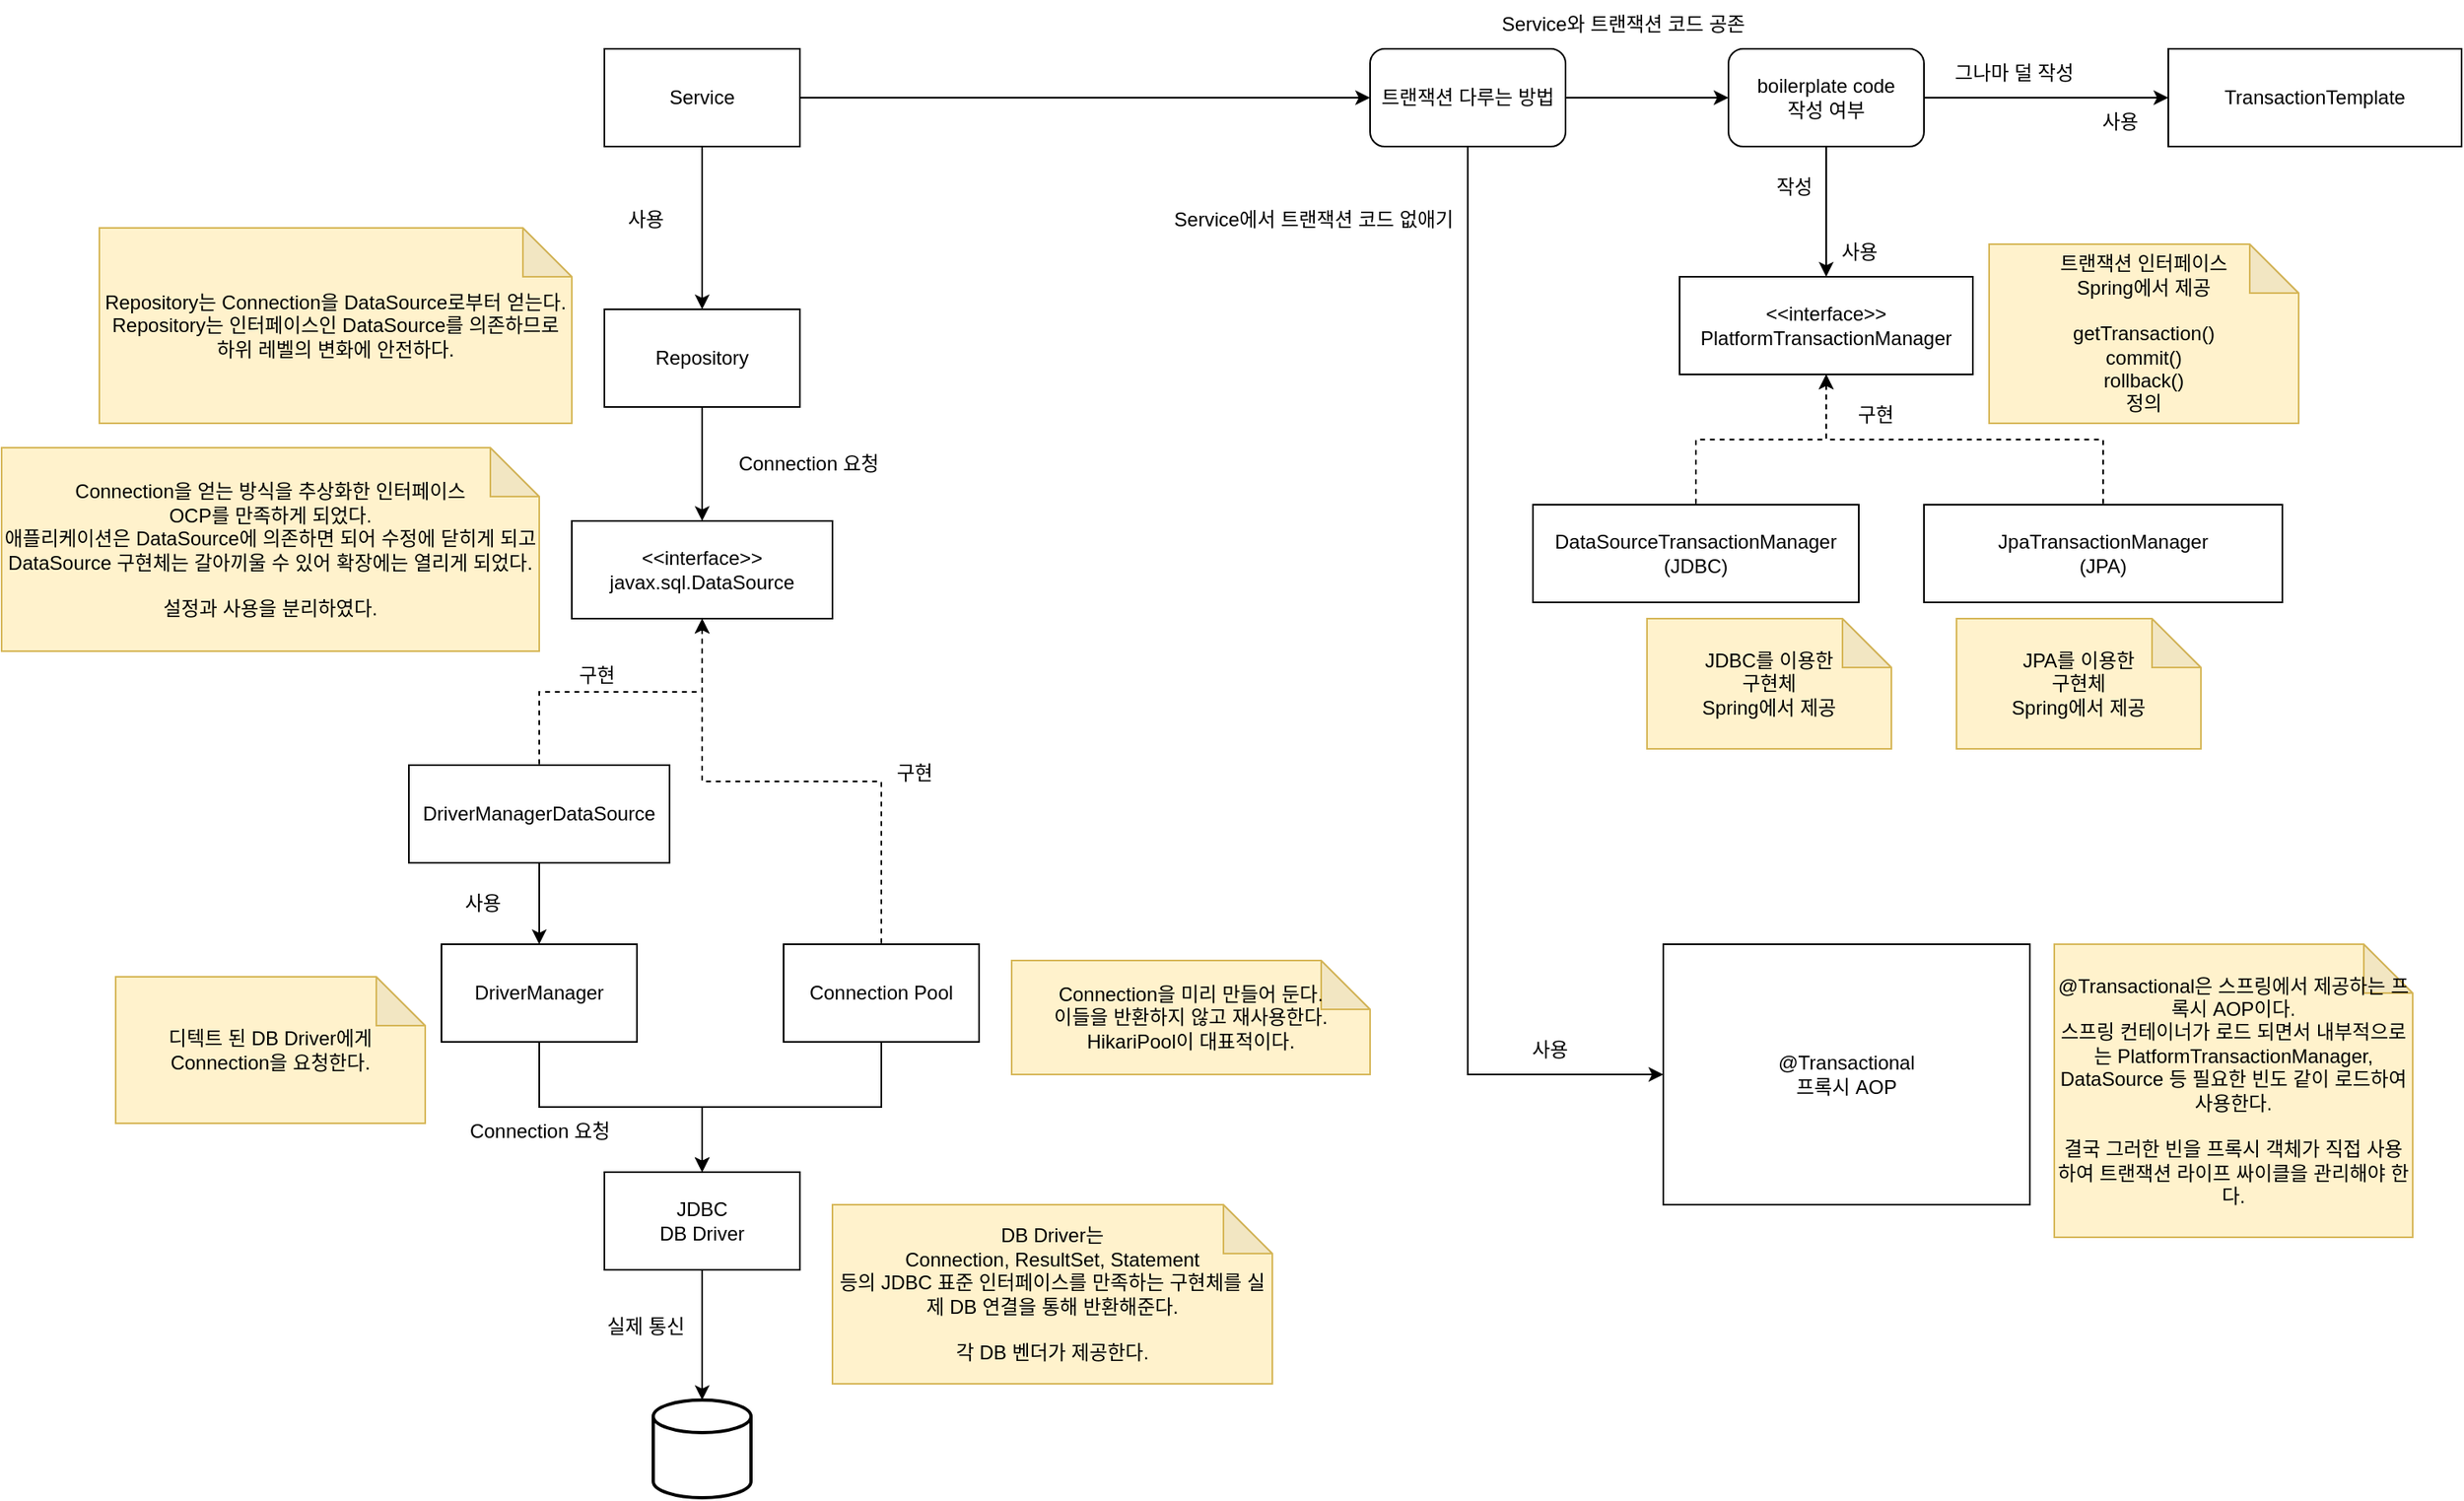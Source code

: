 <mxfile version="20.3.0" type="device"><diagram id="6nBcCKOb7mDcD9y_mM_5" name="페이지-1"><mxGraphModel dx="2156" dy="1051" grid="1" gridSize="10" guides="1" tooltips="1" connect="1" arrows="1" fold="1" page="1" pageScale="1" pageWidth="1654" pageHeight="1169" math="0" shadow="0"><root><mxCell id="0"/><mxCell id="1" parent="0"/><mxCell id="kfDnqrL624GzK84KfUki-1" value="" style="strokeWidth=2;html=1;shape=mxgraph.flowchart.database;whiteSpace=wrap;" parent="1" vertex="1"><mxGeometry x="500" y="900" width="60" height="60" as="geometry"/></mxCell><mxCell id="kfDnqrL624GzK84KfUki-3" style="edgeStyle=orthogonalEdgeStyle;rounded=0;orthogonalLoop=1;jettySize=auto;html=1;entryX=0.5;entryY=0;entryDx=0;entryDy=0;entryPerimeter=0;" parent="1" source="kfDnqrL624GzK84KfUki-2" target="kfDnqrL624GzK84KfUki-1" edge="1"><mxGeometry relative="1" as="geometry"/></mxCell><mxCell id="kfDnqrL624GzK84KfUki-2" value="JDBC&lt;br&gt;DB Driver" style="rounded=0;whiteSpace=wrap;html=1;" parent="1" vertex="1"><mxGeometry x="470" y="760" width="120" height="60" as="geometry"/></mxCell><mxCell id="kfDnqrL624GzK84KfUki-4" value="DB Driver는&lt;br&gt;Connection, ResultSet, Statement&lt;br&gt;등의 JDBC 표준 인터페이스를 만족하는 구현체를 실제 DB 연결을 통해 반환해준다.&lt;br&gt;&lt;br&gt;각 DB 벤더가 제공한다." style="shape=note;whiteSpace=wrap;html=1;backgroundOutline=1;darkOpacity=0.05;fillColor=#fff2cc;strokeColor=#d6b656;" parent="1" vertex="1"><mxGeometry x="610" y="780" width="270" height="110" as="geometry"/></mxCell><mxCell id="kfDnqrL624GzK84KfUki-6" style="edgeStyle=orthogonalEdgeStyle;rounded=0;orthogonalLoop=1;jettySize=auto;html=1;" parent="1" source="kfDnqrL624GzK84KfUki-5" target="kfDnqrL624GzK84KfUki-2" edge="1"><mxGeometry relative="1" as="geometry"/></mxCell><mxCell id="kfDnqrL624GzK84KfUki-5" value="DriverManager" style="rounded=0;whiteSpace=wrap;html=1;" parent="1" vertex="1"><mxGeometry x="370" y="620" width="120" height="60" as="geometry"/></mxCell><mxCell id="kfDnqrL624GzK84KfUki-7" value="디텍트 된 DB Driver에게&lt;br&gt;Connection을 요청한다." style="shape=note;whiteSpace=wrap;html=1;backgroundOutline=1;darkOpacity=0.05;fillColor=#fff2cc;strokeColor=#d6b656;" parent="1" vertex="1"><mxGeometry x="170" y="640" width="190" height="90" as="geometry"/></mxCell><mxCell id="kfDnqrL624GzK84KfUki-8" value="Connection 요청" style="text;html=1;align=center;verticalAlign=middle;resizable=0;points=[];autosize=1;strokeColor=none;fillColor=none;" parent="1" vertex="1"><mxGeometry x="375" y="720" width="110" height="30" as="geometry"/></mxCell><mxCell id="kfDnqrL624GzK84KfUki-9" value="실제 통신" style="text;html=1;align=center;verticalAlign=middle;resizable=0;points=[];autosize=1;strokeColor=none;fillColor=none;" parent="1" vertex="1"><mxGeometry x="460" y="840" width="70" height="30" as="geometry"/></mxCell><mxCell id="kfDnqrL624GzK84KfUki-11" style="edgeStyle=orthogonalEdgeStyle;rounded=0;orthogonalLoop=1;jettySize=auto;html=1;" parent="1" source="kfDnqrL624GzK84KfUki-10" target="kfDnqrL624GzK84KfUki-2" edge="1"><mxGeometry relative="1" as="geometry"/></mxCell><mxCell id="kfDnqrL624GzK84KfUki-10" value="Connection Pool" style="rounded=0;whiteSpace=wrap;html=1;" parent="1" vertex="1"><mxGeometry x="580" y="620" width="120" height="60" as="geometry"/></mxCell><mxCell id="kfDnqrL624GzK84KfUki-12" value="Connection을 미리 만들어 둔다.&lt;br&gt;이들을 반환하지 않고 재사용한다.&lt;br&gt;HikariPool이 대표적이다." style="shape=note;whiteSpace=wrap;html=1;backgroundOutline=1;darkOpacity=0.05;fillColor=#fff2cc;strokeColor=#d6b656;" parent="1" vertex="1"><mxGeometry x="720" y="630" width="220" height="70" as="geometry"/></mxCell><mxCell id="kfDnqrL624GzK84KfUki-14" style="edgeStyle=orthogonalEdgeStyle;rounded=0;orthogonalLoop=1;jettySize=auto;html=1;dashed=1;startArrow=classic;startFill=1;endArrow=none;endFill=0;entryX=0.5;entryY=0;entryDx=0;entryDy=0;exitX=0.5;exitY=1;exitDx=0;exitDy=0;" parent="1" source="kfDnqrL624GzK84KfUki-13" target="kfDnqrL624GzK84KfUki-16" edge="1"><mxGeometry relative="1" as="geometry"/></mxCell><mxCell id="kfDnqrL624GzK84KfUki-15" style="edgeStyle=orthogonalEdgeStyle;rounded=0;orthogonalLoop=1;jettySize=auto;html=1;dashed=1;startArrow=classic;startFill=1;endArrow=none;endFill=0;" parent="1" source="kfDnqrL624GzK84KfUki-13" target="kfDnqrL624GzK84KfUki-10" edge="1"><mxGeometry relative="1" as="geometry"/></mxCell><mxCell id="kfDnqrL624GzK84KfUki-13" value="&amp;lt;&amp;lt;interface&amp;gt;&amp;gt;&lt;br&gt;javax.sql.DataSource" style="rounded=0;whiteSpace=wrap;html=1;" parent="1" vertex="1"><mxGeometry x="450" y="360" width="160" height="60" as="geometry"/></mxCell><mxCell id="kfDnqrL624GzK84KfUki-18" style="edgeStyle=orthogonalEdgeStyle;rounded=0;orthogonalLoop=1;jettySize=auto;html=1;entryX=0.5;entryY=0;entryDx=0;entryDy=0;startArrow=none;startFill=0;endArrow=classic;endFill=1;" parent="1" source="kfDnqrL624GzK84KfUki-16" target="kfDnqrL624GzK84KfUki-5" edge="1"><mxGeometry relative="1" as="geometry"/></mxCell><mxCell id="kfDnqrL624GzK84KfUki-16" value="DriverManagerDataSource" style="rounded=0;whiteSpace=wrap;html=1;" parent="1" vertex="1"><mxGeometry x="350" y="510" width="160" height="60" as="geometry"/></mxCell><mxCell id="kfDnqrL624GzK84KfUki-19" value="사용" style="text;html=1;align=center;verticalAlign=middle;resizable=0;points=[];autosize=1;strokeColor=none;fillColor=none;" parent="1" vertex="1"><mxGeometry x="375" y="580" width="40" height="30" as="geometry"/></mxCell><mxCell id="kfDnqrL624GzK84KfUki-20" value="구현" style="text;html=1;align=center;verticalAlign=middle;resizable=0;points=[];autosize=1;strokeColor=none;fillColor=none;" parent="1" vertex="1"><mxGeometry x="445" y="440" width="40" height="30" as="geometry"/></mxCell><mxCell id="kfDnqrL624GzK84KfUki-21" value="구현" style="text;html=1;align=center;verticalAlign=middle;resizable=0;points=[];autosize=1;strokeColor=none;fillColor=none;" parent="1" vertex="1"><mxGeometry x="640" y="500" width="40" height="30" as="geometry"/></mxCell><mxCell id="kfDnqrL624GzK84KfUki-22" value="Connection을 얻는 방식을 추상화한 인터페이스&lt;br&gt;OCP를 만족하게 되었다.&lt;br&gt;애플리케이션은 DataSource에 의존하면 되어 수정에 닫히게 되고&lt;br&gt;DataSource 구현체는 갈아끼울 수 있어 확장에는 열리게 되었다.&lt;br&gt;&lt;br&gt;설정과 사용을 분리하였다." style="shape=note;whiteSpace=wrap;html=1;backgroundOutline=1;darkOpacity=0.05;fillColor=#fff2cc;strokeColor=#d6b656;" parent="1" vertex="1"><mxGeometry x="100" y="315" width="330" height="125" as="geometry"/></mxCell><mxCell id="kfDnqrL624GzK84KfUki-24" style="edgeStyle=orthogonalEdgeStyle;rounded=0;orthogonalLoop=1;jettySize=auto;html=1;entryX=0.5;entryY=0;entryDx=0;entryDy=0;startArrow=none;startFill=0;endArrow=classic;endFill=1;" parent="1" source="kfDnqrL624GzK84KfUki-23" target="kfDnqrL624GzK84KfUki-13" edge="1"><mxGeometry relative="1" as="geometry"/></mxCell><mxCell id="kfDnqrL624GzK84KfUki-23" value="Repository" style="whiteSpace=wrap;html=1;" parent="1" vertex="1"><mxGeometry x="470" y="230" width="120" height="60" as="geometry"/></mxCell><mxCell id="kfDnqrL624GzK84KfUki-25" value="Connection 요청" style="text;html=1;align=center;verticalAlign=middle;resizable=0;points=[];autosize=1;strokeColor=none;fillColor=none;" parent="1" vertex="1"><mxGeometry x="540" y="310" width="110" height="30" as="geometry"/></mxCell><mxCell id="kfDnqrL624GzK84KfUki-26" value="Repository는 Connection을 DataSource로부터 얻는다.&lt;br&gt;Repository는 인터페이스인 DataSource를 의존하므로&lt;br&gt;하위 레벨의 변화에 안전하다." style="shape=note;whiteSpace=wrap;html=1;backgroundOutline=1;darkOpacity=0.05;fillColor=#fff2cc;strokeColor=#d6b656;" parent="1" vertex="1"><mxGeometry x="160" y="180" width="290" height="120" as="geometry"/></mxCell><mxCell id="rnXQR04jweJX5EKfFEty-2" style="edgeStyle=orthogonalEdgeStyle;rounded=0;orthogonalLoop=1;jettySize=auto;html=1;entryX=0.5;entryY=0;entryDx=0;entryDy=0;" parent="1" source="rnXQR04jweJX5EKfFEty-1" target="kfDnqrL624GzK84KfUki-23" edge="1"><mxGeometry relative="1" as="geometry"/></mxCell><mxCell id="fQA-4ED3IPbFf8vXL2HV-2" style="edgeStyle=orthogonalEdgeStyle;rounded=0;orthogonalLoop=1;jettySize=auto;html=1;entryX=0;entryY=0.5;entryDx=0;entryDy=0;" parent="1" source="rnXQR04jweJX5EKfFEty-1" target="ptIf9K0cWGa7rzqqFfml-1" edge="1"><mxGeometry relative="1" as="geometry"/></mxCell><mxCell id="rnXQR04jweJX5EKfFEty-1" value="Service" style="whiteSpace=wrap;html=1;" parent="1" vertex="1"><mxGeometry x="470" y="70" width="120" height="60" as="geometry"/></mxCell><mxCell id="rnXQR04jweJX5EKfFEty-3" value="사용" style="text;html=1;align=center;verticalAlign=middle;resizable=0;points=[];autosize=1;strokeColor=none;fillColor=none;" parent="1" vertex="1"><mxGeometry x="475" y="160" width="40" height="30" as="geometry"/></mxCell><mxCell id="rnXQR04jweJX5EKfFEty-4" value="&amp;lt;&amp;lt;interface&amp;gt;&amp;gt;&lt;br&gt;PlatformTransactionManager" style="whiteSpace=wrap;html=1;" parent="1" vertex="1"><mxGeometry x="1130" y="210" width="180" height="60" as="geometry"/></mxCell><mxCell id="rnXQR04jweJX5EKfFEty-6" value="작성" style="text;html=1;align=center;verticalAlign=middle;resizable=0;points=[];autosize=1;strokeColor=none;fillColor=none;" parent="1" vertex="1"><mxGeometry x="1180" y="140" width="40" height="30" as="geometry"/></mxCell><mxCell id="rnXQR04jweJX5EKfFEty-8" value="JpaTransactionManager&lt;br&gt;(JPA)" style="whiteSpace=wrap;html=1;" parent="1" vertex="1"><mxGeometry x="1280" y="350" width="220" height="60" as="geometry"/></mxCell><mxCell id="rnXQR04jweJX5EKfFEty-9" style="edgeStyle=orthogonalEdgeStyle;rounded=0;orthogonalLoop=1;jettySize=auto;html=1;dashed=1;startArrow=classic;startFill=1;endArrow=none;endFill=0;entryX=0.5;entryY=0;entryDx=0;entryDy=0;exitX=0.5;exitY=1;exitDx=0;exitDy=0;" parent="1" source="rnXQR04jweJX5EKfFEty-4" target="rnXQR04jweJX5EKfFEty-7" edge="1"><mxGeometry relative="1" as="geometry"><mxPoint x="930" y="180" as="sourcePoint"/><mxPoint x="1040" y="380" as="targetPoint"/></mxGeometry></mxCell><mxCell id="rnXQR04jweJX5EKfFEty-10" style="edgeStyle=orthogonalEdgeStyle;rounded=0;orthogonalLoop=1;jettySize=auto;html=1;dashed=1;startArrow=classic;startFill=1;endArrow=none;endFill=0;entryX=0.5;entryY=0;entryDx=0;entryDy=0;exitX=0.5;exitY=1;exitDx=0;exitDy=0;" parent="1" source="rnXQR04jweJX5EKfFEty-4" target="rnXQR04jweJX5EKfFEty-8" edge="1"><mxGeometry relative="1" as="geometry"><mxPoint x="1230" y="280" as="sourcePoint"/><mxPoint x="1140" y="340" as="targetPoint"/></mxGeometry></mxCell><mxCell id="rnXQR04jweJX5EKfFEty-11" value="구현" style="text;html=1;align=center;verticalAlign=middle;resizable=0;points=[];autosize=1;strokeColor=none;fillColor=none;" parent="1" vertex="1"><mxGeometry x="1230" y="280" width="40" height="30" as="geometry"/></mxCell><mxCell id="rnXQR04jweJX5EKfFEty-12" value="트랜잭션 인터페이스&lt;br&gt;Spring에서 제공&lt;br&gt;&lt;br&gt;getTransaction()&lt;br&gt;commit()&lt;br&gt;rollback()&lt;br&gt;정의" style="shape=note;whiteSpace=wrap;html=1;backgroundOutline=1;darkOpacity=0.05;fillColor=#fff2cc;strokeColor=#d6b656;" parent="1" vertex="1"><mxGeometry x="1320" y="190" width="190" height="110" as="geometry"/></mxCell><mxCell id="rnXQR04jweJX5EKfFEty-13" value="JDBC를 이용한&lt;br&gt;구현체&lt;br&gt;Spring에서 제공" style="shape=note;whiteSpace=wrap;html=1;backgroundOutline=1;darkOpacity=0.05;fillColor=#fff2cc;strokeColor=#d6b656;" parent="1" vertex="1"><mxGeometry x="1110" y="420" width="150" height="80" as="geometry"/></mxCell><mxCell id="rnXQR04jweJX5EKfFEty-14" value="JPA를 이용한&lt;br&gt;구현체&lt;br&gt;Spring에서 제공" style="shape=note;whiteSpace=wrap;html=1;backgroundOutline=1;darkOpacity=0.05;fillColor=#fff2cc;strokeColor=#d6b656;" parent="1" vertex="1"><mxGeometry x="1300" y="420" width="150" height="80" as="geometry"/></mxCell><mxCell id="ptIf9K0cWGa7rzqqFfml-3" style="edgeStyle=orthogonalEdgeStyle;rounded=0;orthogonalLoop=1;jettySize=auto;html=1;entryX=0;entryY=0.5;entryDx=0;entryDy=0;" parent="1" source="ptIf9K0cWGa7rzqqFfml-1" target="ptIf9K0cWGa7rzqqFfml-5" edge="1"><mxGeometry relative="1" as="geometry"><mxPoint x="1000" y="580" as="targetPoint"/><Array as="points"><mxPoint x="1000" y="700"/></Array></mxGeometry></mxCell><mxCell id="fQA-4ED3IPbFf8vXL2HV-7" style="edgeStyle=orthogonalEdgeStyle;rounded=0;orthogonalLoop=1;jettySize=auto;html=1;exitX=1;exitY=0.5;exitDx=0;exitDy=0;entryX=0;entryY=0.5;entryDx=0;entryDy=0;" parent="1" source="ptIf9K0cWGa7rzqqFfml-1" target="fQA-4ED3IPbFf8vXL2HV-6" edge="1"><mxGeometry relative="1" as="geometry"/></mxCell><mxCell id="ptIf9K0cWGa7rzqqFfml-1" value="트랜잭션 다루는 방법" style="rounded=1;whiteSpace=wrap;html=1;" parent="1" vertex="1"><mxGeometry x="940" y="70" width="120" height="60" as="geometry"/></mxCell><mxCell id="ptIf9K0cWGa7rzqqFfml-2" value="Service와 트랜잭션 코드 공존" style="text;html=1;align=center;verticalAlign=middle;resizable=0;points=[];autosize=1;strokeColor=none;fillColor=none;" parent="1" vertex="1"><mxGeometry x="1010" y="40" width="170" height="30" as="geometry"/></mxCell><mxCell id="rnXQR04jweJX5EKfFEty-7" value="DataSourceTransactionManager&lt;br&gt;(JDBC)" style="whiteSpace=wrap;html=1;" parent="1" vertex="1"><mxGeometry x="1040" y="350" width="200" height="60" as="geometry"/></mxCell><mxCell id="ptIf9K0cWGa7rzqqFfml-4" value="Service에서 트랜잭션 코드 없애기" style="text;html=1;align=center;verticalAlign=middle;resizable=0;points=[];autosize=1;strokeColor=none;fillColor=none;" parent="1" vertex="1"><mxGeometry x="810" y="160" width="190" height="30" as="geometry"/></mxCell><mxCell id="ptIf9K0cWGa7rzqqFfml-5" value="@Transactional&lt;br&gt;프록시 AOP" style="rounded=0;whiteSpace=wrap;html=1;" parent="1" vertex="1"><mxGeometry x="1120" y="620" width="225" height="160" as="geometry"/></mxCell><mxCell id="fQA-4ED3IPbFf8vXL2HV-1" value="TransactionTemplate" style="whiteSpace=wrap;html=1;" parent="1" vertex="1"><mxGeometry x="1430" y="70" width="180" height="60" as="geometry"/></mxCell><mxCell id="fQA-4ED3IPbFf8vXL2HV-5" value="그나마 덜 작성" style="text;html=1;align=center;verticalAlign=middle;resizable=0;points=[];autosize=1;strokeColor=none;fillColor=none;" parent="1" vertex="1"><mxGeometry x="1290" y="70" width="90" height="30" as="geometry"/></mxCell><mxCell id="fQA-4ED3IPbFf8vXL2HV-8" style="edgeStyle=orthogonalEdgeStyle;rounded=0;orthogonalLoop=1;jettySize=auto;html=1;" parent="1" source="fQA-4ED3IPbFf8vXL2HV-6" target="fQA-4ED3IPbFf8vXL2HV-1" edge="1"><mxGeometry relative="1" as="geometry"/></mxCell><mxCell id="fQA-4ED3IPbFf8vXL2HV-9" style="edgeStyle=orthogonalEdgeStyle;rounded=0;orthogonalLoop=1;jettySize=auto;html=1;entryX=0.5;entryY=0;entryDx=0;entryDy=0;" parent="1" source="fQA-4ED3IPbFf8vXL2HV-6" target="rnXQR04jweJX5EKfFEty-4" edge="1"><mxGeometry relative="1" as="geometry"/></mxCell><mxCell id="fQA-4ED3IPbFf8vXL2HV-6" value="boilerplate code&lt;br&gt;작성 여부" style="rounded=1;whiteSpace=wrap;html=1;" parent="1" vertex="1"><mxGeometry x="1160" y="70" width="120" height="60" as="geometry"/></mxCell><mxCell id="QfWGbcHzwHRu_CHzaqkK-1" value="사용" style="text;html=1;align=center;verticalAlign=middle;resizable=0;points=[];autosize=1;strokeColor=none;fillColor=none;" parent="1" vertex="1"><mxGeometry x="1220" y="180" width="40" height="30" as="geometry"/></mxCell><mxCell id="QfWGbcHzwHRu_CHzaqkK-2" value="사용" style="text;html=1;align=center;verticalAlign=middle;resizable=0;points=[];autosize=1;strokeColor=none;fillColor=none;" parent="1" vertex="1"><mxGeometry x="1380" y="100" width="40" height="30" as="geometry"/></mxCell><mxCell id="QfWGbcHzwHRu_CHzaqkK-3" value="사용" style="text;html=1;align=center;verticalAlign=middle;resizable=0;points=[];autosize=1;strokeColor=none;fillColor=none;" parent="1" vertex="1"><mxGeometry x="1030" y="670" width="40" height="30" as="geometry"/></mxCell><mxCell id="QfWGbcHzwHRu_CHzaqkK-4" value="@Transactional은 스프링에서 제공하는 프록시 AOP이다.&lt;br&gt;스프링 컨테이너가 로드 되면서 내부적으로는 PlatformTransactionManager, DataSource 등 필요한 빈도 같이 로드하여 사용한다.&lt;br&gt;&lt;br&gt;결국 그러한 빈을 프록시 객체가 직접 사용하여 트랜잭션 라이프 싸이클을 관리해야 한다." style="shape=note;whiteSpace=wrap;html=1;backgroundOutline=1;darkOpacity=0.05;fillColor=#fff2cc;strokeColor=#d6b656;" parent="1" vertex="1"><mxGeometry x="1360" y="620" width="220" height="180" as="geometry"/></mxCell></root></mxGraphModel></diagram></mxfile>